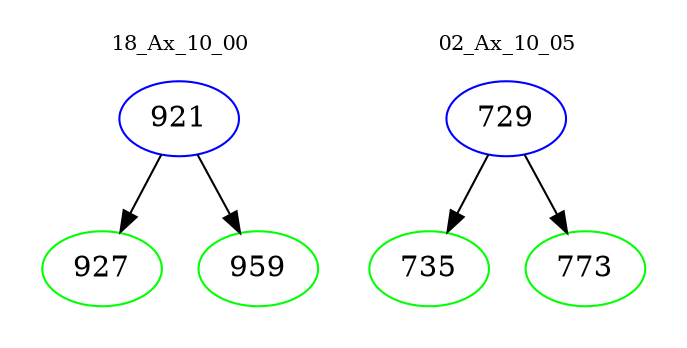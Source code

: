 digraph{
subgraph cluster_0 {
color = white
label = "18_Ax_10_00";
fontsize=10;
T0_921 [label="921", color="blue"]
T0_921 -> T0_927 [color="black"]
T0_927 [label="927", color="green"]
T0_921 -> T0_959 [color="black"]
T0_959 [label="959", color="green"]
}
subgraph cluster_1 {
color = white
label = "02_Ax_10_05";
fontsize=10;
T1_729 [label="729", color="blue"]
T1_729 -> T1_735 [color="black"]
T1_735 [label="735", color="green"]
T1_729 -> T1_773 [color="black"]
T1_773 [label="773", color="green"]
}
}
